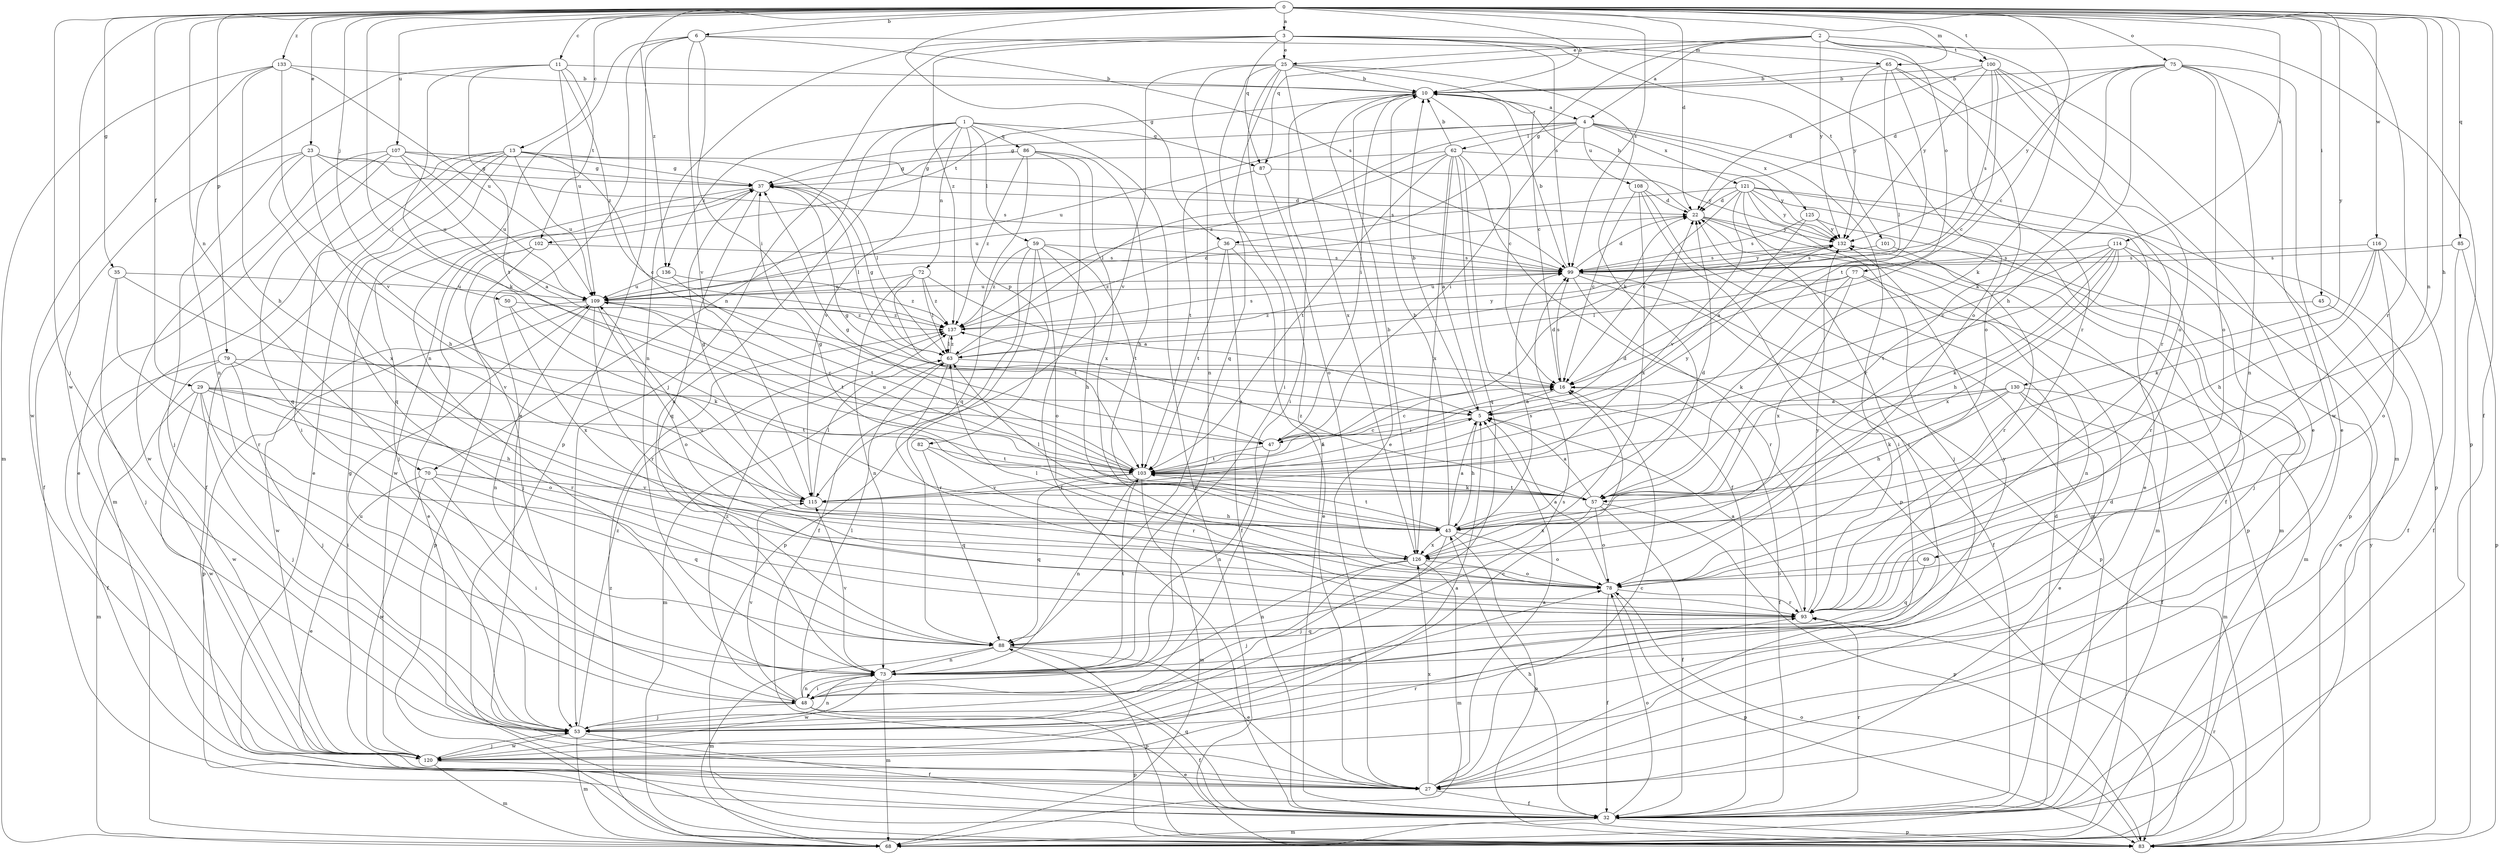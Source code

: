 strict digraph  {
0;
1;
2;
3;
4;
5;
6;
10;
11;
13;
16;
22;
23;
25;
27;
29;
32;
35;
36;
37;
43;
45;
47;
48;
50;
53;
57;
59;
62;
63;
65;
68;
69;
70;
72;
73;
75;
77;
78;
79;
82;
83;
85;
86;
87;
88;
93;
99;
100;
101;
102;
103;
107;
108;
109;
114;
115;
116;
120;
121;
125;
126;
130;
132;
133;
136;
137;
0 -> 3  [label=a];
0 -> 6  [label=b];
0 -> 10  [label=b];
0 -> 11  [label=c];
0 -> 13  [label=c];
0 -> 16  [label=c];
0 -> 22  [label=d];
0 -> 23  [label=e];
0 -> 29  [label=f];
0 -> 32  [label=f];
0 -> 35  [label=g];
0 -> 36  [label=g];
0 -> 43  [label=h];
0 -> 45  [label=i];
0 -> 47  [label=i];
0 -> 50  [label=j];
0 -> 53  [label=j];
0 -> 65  [label=m];
0 -> 69  [label=n];
0 -> 70  [label=n];
0 -> 75  [label=o];
0 -> 79  [label=p];
0 -> 85  [label=q];
0 -> 93  [label=r];
0 -> 99  [label=s];
0 -> 100  [label=t];
0 -> 107  [label=u];
0 -> 114  [label=v];
0 -> 116  [label=w];
0 -> 120  [label=w];
0 -> 130  [label=y];
0 -> 133  [label=z];
0 -> 136  [label=z];
1 -> 59  [label=l];
1 -> 70  [label=n];
1 -> 72  [label=n];
1 -> 73  [label=n];
1 -> 82  [label=p];
1 -> 83  [label=p];
1 -> 86  [label=q];
1 -> 87  [label=q];
1 -> 115  [label=v];
1 -> 136  [label=z];
2 -> 4  [label=a];
2 -> 25  [label=e];
2 -> 36  [label=g];
2 -> 57  [label=k];
2 -> 77  [label=o];
2 -> 83  [label=p];
2 -> 87  [label=q];
2 -> 100  [label=t];
2 -> 132  [label=y];
3 -> 25  [label=e];
3 -> 53  [label=j];
3 -> 73  [label=n];
3 -> 78  [label=o];
3 -> 87  [label=q];
3 -> 93  [label=r];
3 -> 99  [label=s];
3 -> 101  [label=t];
3 -> 137  [label=z];
4 -> 37  [label=g];
4 -> 47  [label=i];
4 -> 62  [label=l];
4 -> 83  [label=p];
4 -> 93  [label=r];
4 -> 108  [label=u];
4 -> 109  [label=u];
4 -> 121  [label=x];
4 -> 125  [label=x];
4 -> 137  [label=z];
5 -> 10  [label=b];
5 -> 43  [label=h];
5 -> 47  [label=i];
6 -> 27  [label=e];
6 -> 47  [label=i];
6 -> 65  [label=m];
6 -> 73  [label=n];
6 -> 83  [label=p];
6 -> 99  [label=s];
6 -> 115  [label=v];
10 -> 4  [label=a];
10 -> 16  [label=c];
10 -> 27  [label=e];
10 -> 47  [label=i];
10 -> 48  [label=i];
10 -> 102  [label=t];
11 -> 10  [label=b];
11 -> 57  [label=k];
11 -> 73  [label=n];
11 -> 102  [label=t];
11 -> 103  [label=t];
11 -> 109  [label=u];
11 -> 137  [label=z];
13 -> 16  [label=c];
13 -> 27  [label=e];
13 -> 32  [label=f];
13 -> 37  [label=g];
13 -> 48  [label=i];
13 -> 63  [label=l];
13 -> 68  [label=m];
13 -> 88  [label=q];
13 -> 109  [label=u];
16 -> 5  [label=a];
16 -> 32  [label=f];
16 -> 99  [label=s];
22 -> 10  [label=b];
22 -> 68  [label=m];
22 -> 83  [label=p];
22 -> 132  [label=y];
23 -> 32  [label=f];
23 -> 37  [label=g];
23 -> 43  [label=h];
23 -> 53  [label=j];
23 -> 99  [label=s];
23 -> 109  [label=u];
23 -> 126  [label=x];
25 -> 10  [label=b];
25 -> 16  [label=c];
25 -> 32  [label=f];
25 -> 48  [label=i];
25 -> 57  [label=k];
25 -> 73  [label=n];
25 -> 88  [label=q];
25 -> 115  [label=v];
25 -> 126  [label=x];
27 -> 5  [label=a];
27 -> 16  [label=c];
27 -> 22  [label=d];
27 -> 32  [label=f];
27 -> 126  [label=x];
29 -> 5  [label=a];
29 -> 43  [label=h];
29 -> 48  [label=i];
29 -> 53  [label=j];
29 -> 68  [label=m];
29 -> 78  [label=o];
29 -> 103  [label=t];
29 -> 120  [label=w];
32 -> 22  [label=d];
32 -> 43  [label=h];
32 -> 68  [label=m];
32 -> 78  [label=o];
32 -> 83  [label=p];
32 -> 88  [label=q];
32 -> 93  [label=r];
35 -> 53  [label=j];
35 -> 93  [label=r];
35 -> 109  [label=u];
35 -> 115  [label=v];
36 -> 27  [label=e];
36 -> 32  [label=f];
36 -> 99  [label=s];
36 -> 103  [label=t];
36 -> 137  [label=z];
37 -> 22  [label=d];
37 -> 53  [label=j];
37 -> 63  [label=l];
37 -> 88  [label=q];
37 -> 120  [label=w];
43 -> 5  [label=a];
43 -> 10  [label=b];
43 -> 22  [label=d];
43 -> 53  [label=j];
43 -> 63  [label=l];
43 -> 78  [label=o];
43 -> 83  [label=p];
43 -> 103  [label=t];
43 -> 126  [label=x];
45 -> 27  [label=e];
45 -> 137  [label=z];
47 -> 16  [label=c];
47 -> 22  [label=d];
47 -> 37  [label=g];
47 -> 73  [label=n];
47 -> 103  [label=t];
48 -> 32  [label=f];
48 -> 53  [label=j];
48 -> 63  [label=l];
48 -> 73  [label=n];
48 -> 83  [label=p];
48 -> 115  [label=v];
48 -> 137  [label=z];
50 -> 57  [label=k];
50 -> 126  [label=x];
50 -> 137  [label=z];
53 -> 32  [label=f];
53 -> 68  [label=m];
53 -> 73  [label=n];
53 -> 78  [label=o];
53 -> 99  [label=s];
53 -> 109  [label=u];
53 -> 120  [label=w];
53 -> 137  [label=z];
57 -> 5  [label=a];
57 -> 32  [label=f];
57 -> 37  [label=g];
57 -> 78  [label=o];
57 -> 83  [label=p];
57 -> 103  [label=t];
57 -> 126  [label=x];
57 -> 137  [label=z];
59 -> 32  [label=f];
59 -> 43  [label=h];
59 -> 78  [label=o];
59 -> 83  [label=p];
59 -> 99  [label=s];
59 -> 103  [label=t];
59 -> 137  [label=z];
62 -> 5  [label=a];
62 -> 10  [label=b];
62 -> 32  [label=f];
62 -> 37  [label=g];
62 -> 63  [label=l];
62 -> 83  [label=p];
62 -> 88  [label=q];
62 -> 103  [label=t];
62 -> 126  [label=x];
62 -> 132  [label=y];
63 -> 16  [label=c];
63 -> 37  [label=g];
63 -> 68  [label=m];
63 -> 93  [label=r];
63 -> 132  [label=y];
63 -> 137  [label=z];
65 -> 10  [label=b];
65 -> 63  [label=l];
65 -> 78  [label=o];
65 -> 93  [label=r];
65 -> 103  [label=t];
65 -> 132  [label=y];
68 -> 137  [label=z];
69 -> 78  [label=o];
69 -> 88  [label=q];
70 -> 27  [label=e];
70 -> 48  [label=i];
70 -> 88  [label=q];
70 -> 115  [label=v];
70 -> 120  [label=w];
72 -> 5  [label=a];
72 -> 63  [label=l];
72 -> 73  [label=n];
72 -> 103  [label=t];
72 -> 109  [label=u];
72 -> 137  [label=z];
73 -> 48  [label=i];
73 -> 68  [label=m];
73 -> 103  [label=t];
73 -> 115  [label=v];
73 -> 120  [label=w];
73 -> 132  [label=y];
75 -> 10  [label=b];
75 -> 22  [label=d];
75 -> 27  [label=e];
75 -> 43  [label=h];
75 -> 57  [label=k];
75 -> 73  [label=n];
75 -> 78  [label=o];
75 -> 120  [label=w];
75 -> 132  [label=y];
77 -> 57  [label=k];
77 -> 63  [label=l];
77 -> 68  [label=m];
77 -> 73  [label=n];
77 -> 109  [label=u];
77 -> 126  [label=x];
78 -> 5  [label=a];
78 -> 32  [label=f];
78 -> 63  [label=l];
78 -> 83  [label=p];
78 -> 93  [label=r];
79 -> 16  [label=c];
79 -> 32  [label=f];
79 -> 53  [label=j];
79 -> 93  [label=r];
79 -> 120  [label=w];
82 -> 88  [label=q];
82 -> 93  [label=r];
82 -> 103  [label=t];
83 -> 78  [label=o];
83 -> 93  [label=r];
83 -> 132  [label=y];
85 -> 32  [label=f];
85 -> 83  [label=p];
85 -> 99  [label=s];
86 -> 32  [label=f];
86 -> 37  [label=g];
86 -> 43  [label=h];
86 -> 88  [label=q];
86 -> 126  [label=x];
86 -> 137  [label=z];
87 -> 78  [label=o];
87 -> 103  [label=t];
87 -> 132  [label=y];
88 -> 27  [label=e];
88 -> 68  [label=m];
88 -> 73  [label=n];
88 -> 83  [label=p];
93 -> 5  [label=a];
93 -> 88  [label=q];
93 -> 132  [label=y];
99 -> 10  [label=b];
99 -> 22  [label=d];
99 -> 32  [label=f];
99 -> 83  [label=p];
99 -> 93  [label=r];
99 -> 109  [label=u];
99 -> 132  [label=y];
100 -> 10  [label=b];
100 -> 16  [label=c];
100 -> 22  [label=d];
100 -> 27  [label=e];
100 -> 68  [label=m];
100 -> 78  [label=o];
100 -> 99  [label=s];
100 -> 132  [label=y];
101 -> 93  [label=r];
101 -> 99  [label=s];
102 -> 27  [label=e];
102 -> 53  [label=j];
102 -> 83  [label=p];
102 -> 99  [label=s];
103 -> 5  [label=a];
103 -> 16  [label=c];
103 -> 37  [label=g];
103 -> 57  [label=k];
103 -> 68  [label=m];
103 -> 73  [label=n];
103 -> 88  [label=q];
103 -> 109  [label=u];
103 -> 115  [label=v];
103 -> 132  [label=y];
107 -> 5  [label=a];
107 -> 27  [label=e];
107 -> 37  [label=g];
107 -> 88  [label=q];
107 -> 99  [label=s];
107 -> 109  [label=u];
107 -> 120  [label=w];
108 -> 16  [label=c];
108 -> 22  [label=d];
108 -> 48  [label=i];
108 -> 68  [label=m];
108 -> 126  [label=x];
109 -> 22  [label=d];
109 -> 73  [label=n];
109 -> 78  [label=o];
109 -> 83  [label=p];
109 -> 93  [label=r];
109 -> 103  [label=t];
109 -> 120  [label=w];
109 -> 137  [label=z];
114 -> 16  [label=c];
114 -> 43  [label=h];
114 -> 53  [label=j];
114 -> 57  [label=k];
114 -> 93  [label=r];
114 -> 99  [label=s];
114 -> 103  [label=t];
114 -> 126  [label=x];
115 -> 22  [label=d];
115 -> 37  [label=g];
115 -> 43  [label=h];
115 -> 63  [label=l];
116 -> 32  [label=f];
116 -> 43  [label=h];
116 -> 57  [label=k];
116 -> 78  [label=o];
116 -> 99  [label=s];
120 -> 5  [label=a];
120 -> 16  [label=c];
120 -> 27  [label=e];
120 -> 37  [label=g];
120 -> 53  [label=j];
120 -> 68  [label=m];
120 -> 93  [label=r];
121 -> 16  [label=c];
121 -> 22  [label=d];
121 -> 27  [label=e];
121 -> 32  [label=f];
121 -> 48  [label=i];
121 -> 53  [label=j];
121 -> 83  [label=p];
121 -> 109  [label=u];
121 -> 115  [label=v];
121 -> 132  [label=y];
125 -> 5  [label=a];
125 -> 68  [label=m];
125 -> 99  [label=s];
125 -> 132  [label=y];
126 -> 10  [label=b];
126 -> 53  [label=j];
126 -> 68  [label=m];
126 -> 73  [label=n];
126 -> 78  [label=o];
126 -> 99  [label=s];
126 -> 109  [label=u];
130 -> 5  [label=a];
130 -> 27  [label=e];
130 -> 32  [label=f];
130 -> 43  [label=h];
130 -> 57  [label=k];
130 -> 68  [label=m];
130 -> 103  [label=t];
132 -> 99  [label=s];
133 -> 10  [label=b];
133 -> 43  [label=h];
133 -> 68  [label=m];
133 -> 109  [label=u];
133 -> 115  [label=v];
133 -> 120  [label=w];
136 -> 103  [label=t];
136 -> 109  [label=u];
136 -> 137  [label=z];
137 -> 63  [label=l];
137 -> 99  [label=s];
}
